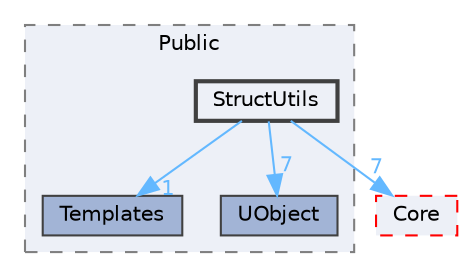 digraph "StructUtils"
{
 // INTERACTIVE_SVG=YES
 // LATEX_PDF_SIZE
  bgcolor="transparent";
  edge [fontname=Helvetica,fontsize=10,labelfontname=Helvetica,labelfontsize=10];
  node [fontname=Helvetica,fontsize=10,shape=box,height=0.2,width=0.4];
  compound=true
  subgraph clusterdir_d202bf4e5fb27d15ff316e07c12c4ca6 {
    graph [ bgcolor="#edf0f7", pencolor="grey50", label="Public", fontname=Helvetica,fontsize=10 style="filled,dashed", URL="dir_d202bf4e5fb27d15ff316e07c12c4ca6.html",tooltip=""]
  dir_2a4ec17139009d04592d37300dc9d43d [label="Templates", fillcolor="#a2b4d6", color="grey25", style="filled", URL="dir_2a4ec17139009d04592d37300dc9d43d.html",tooltip=""];
  dir_ec27b519b3809192a49df3b925bdab7c [label="UObject", fillcolor="#a2b4d6", color="grey25", style="filled", URL="dir_ec27b519b3809192a49df3b925bdab7c.html",tooltip=""];
  dir_6baedb8b4d35fd0fa1cfba70df31347e [label="StructUtils", fillcolor="#edf0f7", color="grey25", style="filled,bold", URL="dir_6baedb8b4d35fd0fa1cfba70df31347e.html",tooltip=""];
  }
  dir_0e6cddcc9caa1238c7f3774224afaa45 [label="Core", fillcolor="#edf0f7", color="red", style="filled,dashed", URL="dir_0e6cddcc9caa1238c7f3774224afaa45.html",tooltip=""];
  dir_6baedb8b4d35fd0fa1cfba70df31347e->dir_0e6cddcc9caa1238c7f3774224afaa45 [headlabel="7", labeldistance=1.5 headhref="dir_001143_000266.html" href="dir_001143_000266.html" color="steelblue1" fontcolor="steelblue1"];
  dir_6baedb8b4d35fd0fa1cfba70df31347e->dir_2a4ec17139009d04592d37300dc9d43d [headlabel="1", labeldistance=1.5 headhref="dir_001143_001177.html" href="dir_001143_001177.html" color="steelblue1" fontcolor="steelblue1"];
  dir_6baedb8b4d35fd0fa1cfba70df31347e->dir_ec27b519b3809192a49df3b925bdab7c [headlabel="7", labeldistance=1.5 headhref="dir_001143_001229.html" href="dir_001143_001229.html" color="steelblue1" fontcolor="steelblue1"];
}
